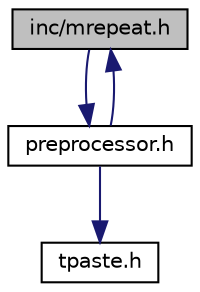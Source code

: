 digraph "inc/mrepeat.h"
{
  edge [fontname="Helvetica",fontsize="10",labelfontname="Helvetica",labelfontsize="10"];
  node [fontname="Helvetica",fontsize="10",shape=record];
  Node1 [label="inc/mrepeat.h",height=0.2,width=0.4,color="black", fillcolor="grey75", style="filled", fontcolor="black"];
  Node1 -> Node2 [color="midnightblue",fontsize="10",style="solid",fontname="Helvetica"];
  Node2 [label="preprocessor.h",height=0.2,width=0.4,color="black", fillcolor="white", style="filled",URL="$preprocessor_8h.html"];
  Node2 -> Node3 [color="midnightblue",fontsize="10",style="solid",fontname="Helvetica"];
  Node3 [label="tpaste.h",height=0.2,width=0.4,color="black", fillcolor="white", style="filled",URL="$tpaste_8h.html"];
  Node2 -> Node1 [color="midnightblue",fontsize="10",style="solid",fontname="Helvetica"];
}
